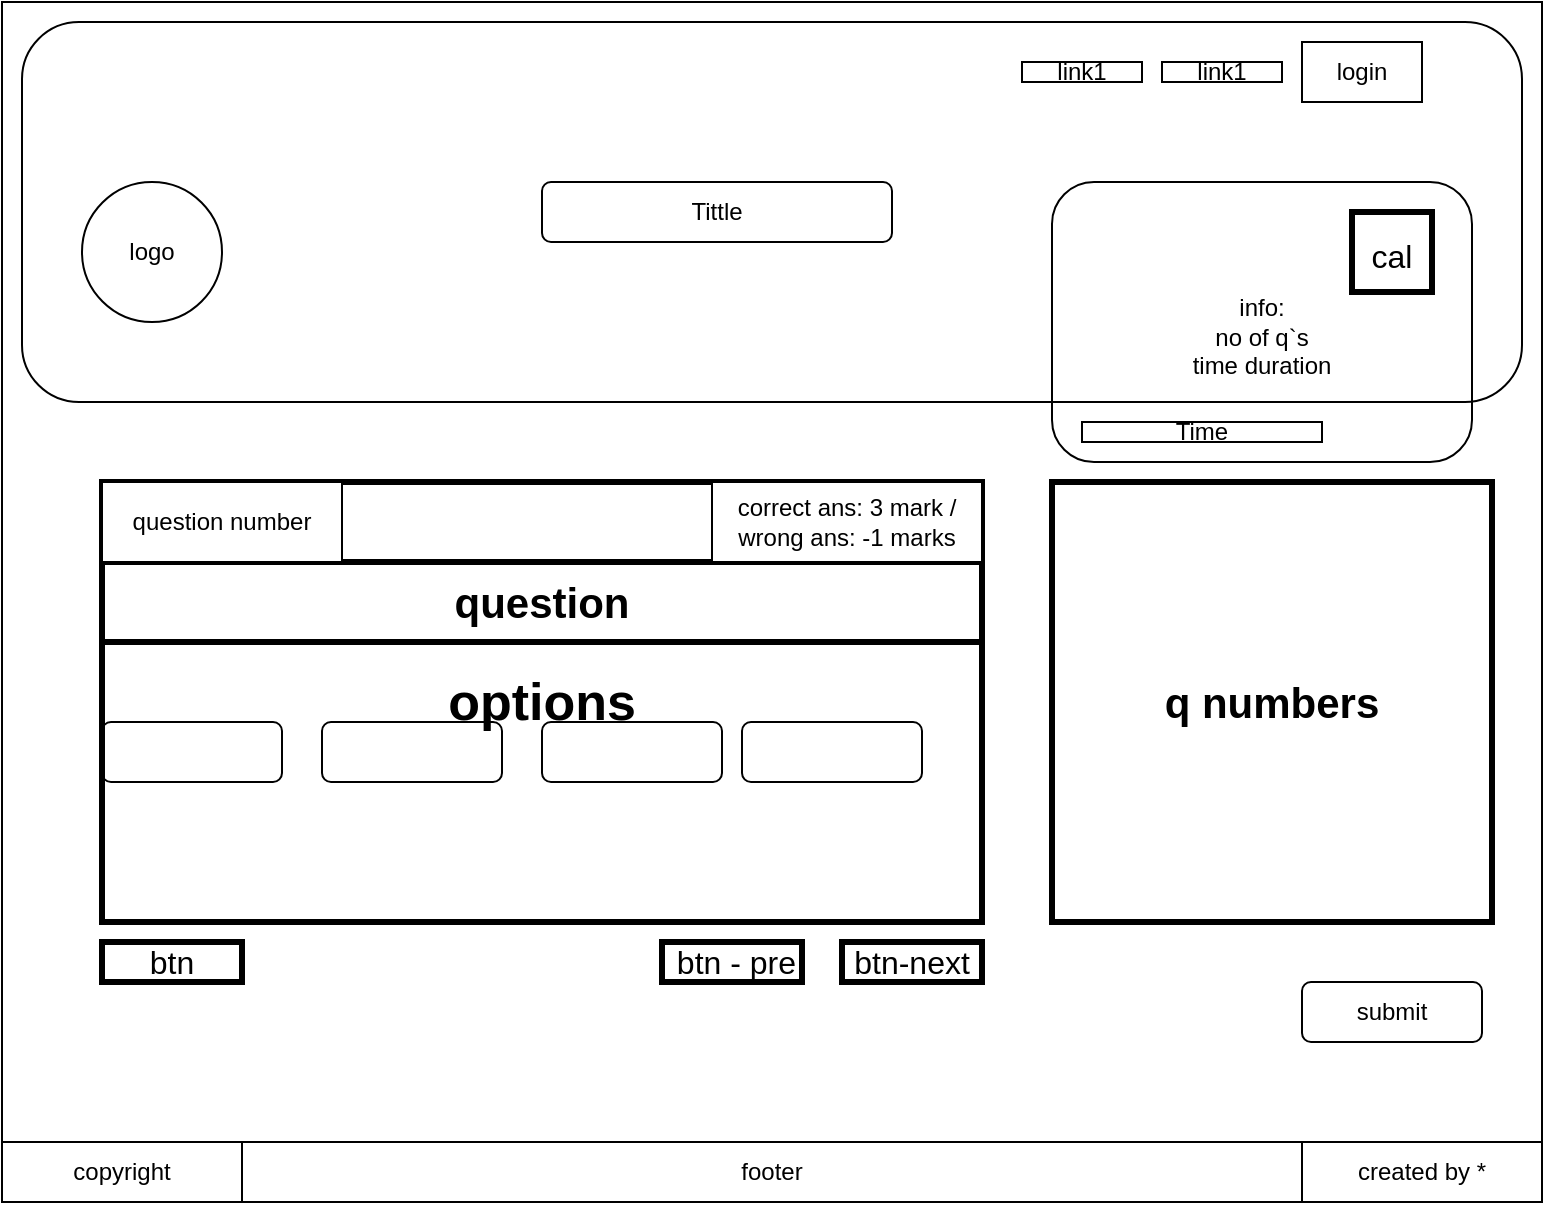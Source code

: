 <mxfile version="20.5.1" type="device"><diagram id="f9jq3hVtfMfRr4qDcsDd" name="Page-1"><mxGraphModel dx="948" dy="503" grid="1" gridSize="10" guides="1" tooltips="1" connect="1" arrows="1" fold="1" page="1" pageScale="1" pageWidth="850" pageHeight="1100" math="0" shadow="0"><root><mxCell id="0"/><mxCell id="1" parent="0"/><mxCell id="ZcPJAsaUPNFnKrEgVwJB-10" value="" style="shape=table;startSize=0;container=1;collapsible=0;childLayout=tableLayout;rounded=1;shadow=0;glass=0;" vertex="1" parent="1"><mxGeometry x="610" y="750" width="170" height="194" as="geometry"/></mxCell><mxCell id="ZcPJAsaUPNFnKrEgVwJB-11" value="" style="shape=tableRow;horizontal=0;startSize=0;swimlaneHead=0;swimlaneBody=0;top=0;left=0;bottom=0;right=0;collapsible=0;dropTarget=0;fillColor=none;points=[[0,0.5],[1,0.5]];portConstraint=eastwest;rounded=1;shadow=0;glass=0;" vertex="1" parent="ZcPJAsaUPNFnKrEgVwJB-10"><mxGeometry width="170" height="28" as="geometry"/></mxCell><mxCell id="ZcPJAsaUPNFnKrEgVwJB-12" value="" style="shape=partialRectangle;html=1;whiteSpace=wrap;connectable=0;overflow=hidden;fillColor=none;top=0;left=0;bottom=0;right=0;pointerEvents=1;rounded=1;shadow=0;glass=0;" vertex="1" parent="ZcPJAsaUPNFnKrEgVwJB-11"><mxGeometry width="26" height="28" as="geometry"><mxRectangle width="26" height="28" as="alternateBounds"/></mxGeometry></mxCell><mxCell id="ZcPJAsaUPNFnKrEgVwJB-13" value="" style="shape=partialRectangle;html=1;whiteSpace=wrap;connectable=0;overflow=hidden;fillColor=none;top=0;left=0;bottom=0;right=0;pointerEvents=1;rounded=1;shadow=0;glass=0;" vertex="1" parent="ZcPJAsaUPNFnKrEgVwJB-11"><mxGeometry x="26" width="20" height="28" as="geometry"><mxRectangle width="20" height="28" as="alternateBounds"/></mxGeometry></mxCell><mxCell id="ZcPJAsaUPNFnKrEgVwJB-14" value="" style="shape=partialRectangle;html=1;whiteSpace=wrap;connectable=0;overflow=hidden;fillColor=none;top=0;left=0;bottom=0;right=0;pointerEvents=1;rounded=1;shadow=0;glass=0;" vertex="1" parent="ZcPJAsaUPNFnKrEgVwJB-11"><mxGeometry x="46" width="37" height="28" as="geometry"><mxRectangle width="37" height="28" as="alternateBounds"/></mxGeometry></mxCell><mxCell id="ZcPJAsaUPNFnKrEgVwJB-15" value="" style="shape=partialRectangle;html=1;whiteSpace=wrap;connectable=0;overflow=hidden;fillColor=none;top=0;left=0;bottom=0;right=0;pointerEvents=1;rounded=1;shadow=0;glass=0;" vertex="1" parent="ZcPJAsaUPNFnKrEgVwJB-11"><mxGeometry x="83" width="20" height="28" as="geometry"><mxRectangle width="20" height="28" as="alternateBounds"/></mxGeometry></mxCell><mxCell id="ZcPJAsaUPNFnKrEgVwJB-16" value="" style="shape=partialRectangle;html=1;whiteSpace=wrap;connectable=0;overflow=hidden;fillColor=none;top=0;left=0;bottom=0;right=0;pointerEvents=1;rounded=1;shadow=0;glass=0;" vertex="1" parent="ZcPJAsaUPNFnKrEgVwJB-11"><mxGeometry x="103" width="26" height="28" as="geometry"><mxRectangle width="26" height="28" as="alternateBounds"/></mxGeometry></mxCell><mxCell id="ZcPJAsaUPNFnKrEgVwJB-17" value="" style="shape=partialRectangle;html=1;whiteSpace=wrap;connectable=0;overflow=hidden;fillColor=none;top=0;left=0;bottom=0;right=0;pointerEvents=1;rounded=1;shadow=0;glass=0;" vertex="1" parent="ZcPJAsaUPNFnKrEgVwJB-11"><mxGeometry x="129" width="41" height="28" as="geometry"><mxRectangle width="41" height="28" as="alternateBounds"/></mxGeometry></mxCell><mxCell id="ZcPJAsaUPNFnKrEgVwJB-18" value="" style="shape=tableRow;horizontal=0;startSize=0;swimlaneHead=0;swimlaneBody=0;top=0;left=0;bottom=0;right=0;collapsible=0;dropTarget=0;fillColor=none;points=[[0,0.5],[1,0.5]];portConstraint=eastwest;rounded=1;shadow=0;glass=0;" vertex="1" parent="ZcPJAsaUPNFnKrEgVwJB-10"><mxGeometry y="28" width="170" height="22" as="geometry"/></mxCell><mxCell id="ZcPJAsaUPNFnKrEgVwJB-19" value="" style="shape=partialRectangle;html=1;whiteSpace=wrap;connectable=0;overflow=hidden;fillColor=none;top=0;left=0;bottom=0;right=0;pointerEvents=1;rounded=1;shadow=0;glass=0;" vertex="1" parent="ZcPJAsaUPNFnKrEgVwJB-18"><mxGeometry width="26" height="22" as="geometry"><mxRectangle width="26" height="22" as="alternateBounds"/></mxGeometry></mxCell><mxCell id="ZcPJAsaUPNFnKrEgVwJB-20" value="" style="shape=partialRectangle;html=1;whiteSpace=wrap;connectable=0;overflow=hidden;fillColor=none;top=0;left=0;bottom=0;right=0;pointerEvents=1;rounded=1;shadow=0;glass=0;" vertex="1" parent="ZcPJAsaUPNFnKrEgVwJB-18"><mxGeometry x="26" width="20" height="22" as="geometry"><mxRectangle width="20" height="22" as="alternateBounds"/></mxGeometry></mxCell><mxCell id="ZcPJAsaUPNFnKrEgVwJB-21" value="" style="shape=partialRectangle;html=1;whiteSpace=wrap;connectable=0;overflow=hidden;fillColor=none;top=0;left=0;bottom=0;right=0;pointerEvents=1;rounded=1;shadow=0;glass=0;" vertex="1" parent="ZcPJAsaUPNFnKrEgVwJB-18"><mxGeometry x="46" width="37" height="22" as="geometry"><mxRectangle width="37" height="22" as="alternateBounds"/></mxGeometry></mxCell><mxCell id="ZcPJAsaUPNFnKrEgVwJB-22" value="" style="shape=partialRectangle;html=1;whiteSpace=wrap;connectable=0;overflow=hidden;fillColor=none;top=0;left=0;bottom=0;right=0;pointerEvents=1;rounded=1;shadow=0;glass=0;" vertex="1" parent="ZcPJAsaUPNFnKrEgVwJB-18"><mxGeometry x="83" width="20" height="22" as="geometry"><mxRectangle width="20" height="22" as="alternateBounds"/></mxGeometry></mxCell><mxCell id="ZcPJAsaUPNFnKrEgVwJB-23" value="" style="shape=partialRectangle;html=1;whiteSpace=wrap;connectable=0;overflow=hidden;fillColor=none;top=0;left=0;bottom=0;right=0;pointerEvents=1;rounded=1;shadow=0;glass=0;" vertex="1" parent="ZcPJAsaUPNFnKrEgVwJB-18"><mxGeometry x="103" width="26" height="22" as="geometry"><mxRectangle width="26" height="22" as="alternateBounds"/></mxGeometry></mxCell><mxCell id="ZcPJAsaUPNFnKrEgVwJB-24" value="" style="shape=partialRectangle;html=1;whiteSpace=wrap;connectable=0;overflow=hidden;fillColor=none;top=0;left=0;bottom=0;right=0;pointerEvents=1;rounded=1;shadow=0;glass=0;" vertex="1" parent="ZcPJAsaUPNFnKrEgVwJB-18"><mxGeometry x="129" width="41" height="22" as="geometry"><mxRectangle width="41" height="22" as="alternateBounds"/></mxGeometry></mxCell><mxCell id="ZcPJAsaUPNFnKrEgVwJB-25" value="" style="shape=tableRow;horizontal=0;startSize=0;swimlaneHead=0;swimlaneBody=0;top=0;left=0;bottom=0;right=0;collapsible=0;dropTarget=0;fillColor=none;points=[[0,0.5],[1,0.5]];portConstraint=eastwest;rounded=1;shadow=0;glass=0;" vertex="1" parent="ZcPJAsaUPNFnKrEgVwJB-10"><mxGeometry y="50" width="170" height="61" as="geometry"/></mxCell><mxCell id="ZcPJAsaUPNFnKrEgVwJB-26" value="" style="shape=partialRectangle;html=1;whiteSpace=wrap;connectable=0;overflow=hidden;fillColor=none;top=0;left=0;bottom=0;right=0;pointerEvents=1;rounded=1;shadow=0;glass=0;" vertex="1" parent="ZcPJAsaUPNFnKrEgVwJB-25"><mxGeometry width="26" height="61" as="geometry"><mxRectangle width="26" height="61" as="alternateBounds"/></mxGeometry></mxCell><mxCell id="ZcPJAsaUPNFnKrEgVwJB-27" value="" style="shape=partialRectangle;html=1;whiteSpace=wrap;connectable=0;overflow=hidden;fillColor=none;top=0;left=0;bottom=0;right=0;pointerEvents=1;rounded=1;shadow=0;glass=0;" vertex="1" parent="ZcPJAsaUPNFnKrEgVwJB-25"><mxGeometry x="26" width="20" height="61" as="geometry"><mxRectangle width="20" height="61" as="alternateBounds"/></mxGeometry></mxCell><mxCell id="ZcPJAsaUPNFnKrEgVwJB-28" value="" style="shape=partialRectangle;html=1;whiteSpace=wrap;connectable=0;overflow=hidden;fillColor=none;top=0;left=0;bottom=0;right=0;pointerEvents=1;rounded=1;shadow=0;glass=0;" vertex="1" parent="ZcPJAsaUPNFnKrEgVwJB-25"><mxGeometry x="46" width="37" height="61" as="geometry"><mxRectangle width="37" height="61" as="alternateBounds"/></mxGeometry></mxCell><mxCell id="ZcPJAsaUPNFnKrEgVwJB-29" value="" style="shape=partialRectangle;html=1;whiteSpace=wrap;connectable=0;overflow=hidden;fillColor=none;top=0;left=0;bottom=0;right=0;pointerEvents=1;rounded=1;shadow=0;glass=0;" vertex="1" parent="ZcPJAsaUPNFnKrEgVwJB-25"><mxGeometry x="83" width="20" height="61" as="geometry"><mxRectangle width="20" height="61" as="alternateBounds"/></mxGeometry></mxCell><mxCell id="ZcPJAsaUPNFnKrEgVwJB-30" value="" style="shape=partialRectangle;html=1;whiteSpace=wrap;connectable=0;overflow=hidden;fillColor=none;top=0;left=0;bottom=0;right=0;pointerEvents=1;rounded=1;shadow=0;glass=0;" vertex="1" parent="ZcPJAsaUPNFnKrEgVwJB-25"><mxGeometry x="103" width="26" height="61" as="geometry"><mxRectangle width="26" height="61" as="alternateBounds"/></mxGeometry></mxCell><mxCell id="ZcPJAsaUPNFnKrEgVwJB-31" value="" style="shape=partialRectangle;html=1;whiteSpace=wrap;connectable=0;overflow=hidden;fillColor=none;top=0;left=0;bottom=0;right=0;pointerEvents=1;rounded=1;shadow=0;glass=0;" vertex="1" parent="ZcPJAsaUPNFnKrEgVwJB-25"><mxGeometry x="129" width="41" height="61" as="geometry"><mxRectangle width="41" height="61" as="alternateBounds"/></mxGeometry></mxCell><mxCell id="ZcPJAsaUPNFnKrEgVwJB-32" value="" style="shape=tableRow;horizontal=0;startSize=0;swimlaneHead=0;swimlaneBody=0;top=0;left=0;bottom=0;right=0;collapsible=0;dropTarget=0;fillColor=none;points=[[0,0.5],[1,0.5]];portConstraint=eastwest;rounded=1;shadow=0;glass=0;" vertex="1" parent="ZcPJAsaUPNFnKrEgVwJB-10"><mxGeometry y="111" width="170" height="27" as="geometry"/></mxCell><mxCell id="ZcPJAsaUPNFnKrEgVwJB-33" value="" style="shape=partialRectangle;html=1;whiteSpace=wrap;connectable=0;overflow=hidden;fillColor=none;top=0;left=0;bottom=0;right=0;pointerEvents=1;rounded=1;shadow=0;glass=0;" vertex="1" parent="ZcPJAsaUPNFnKrEgVwJB-32"><mxGeometry width="26" height="27" as="geometry"><mxRectangle width="26" height="27" as="alternateBounds"/></mxGeometry></mxCell><mxCell id="ZcPJAsaUPNFnKrEgVwJB-34" value="" style="shape=partialRectangle;html=1;whiteSpace=wrap;connectable=0;overflow=hidden;fillColor=none;top=0;left=0;bottom=0;right=0;pointerEvents=1;rounded=1;shadow=0;glass=0;" vertex="1" parent="ZcPJAsaUPNFnKrEgVwJB-32"><mxGeometry x="26" width="20" height="27" as="geometry"><mxRectangle width="20" height="27" as="alternateBounds"/></mxGeometry></mxCell><mxCell id="ZcPJAsaUPNFnKrEgVwJB-35" value="" style="shape=partialRectangle;html=1;whiteSpace=wrap;connectable=0;overflow=hidden;fillColor=none;top=0;left=0;bottom=0;right=0;pointerEvents=1;rounded=1;shadow=0;glass=0;" vertex="1" parent="ZcPJAsaUPNFnKrEgVwJB-32"><mxGeometry x="46" width="37" height="27" as="geometry"><mxRectangle width="37" height="27" as="alternateBounds"/></mxGeometry></mxCell><mxCell id="ZcPJAsaUPNFnKrEgVwJB-36" value="" style="shape=partialRectangle;html=1;whiteSpace=wrap;connectable=0;overflow=hidden;fillColor=none;top=0;left=0;bottom=0;right=0;pointerEvents=1;rounded=1;shadow=0;glass=0;" vertex="1" parent="ZcPJAsaUPNFnKrEgVwJB-32"><mxGeometry x="83" width="20" height="27" as="geometry"><mxRectangle width="20" height="27" as="alternateBounds"/></mxGeometry></mxCell><mxCell id="ZcPJAsaUPNFnKrEgVwJB-37" value="" style="shape=partialRectangle;html=1;whiteSpace=wrap;connectable=0;overflow=hidden;fillColor=none;top=0;left=0;bottom=0;right=0;pointerEvents=1;rounded=1;shadow=0;glass=0;" vertex="1" parent="ZcPJAsaUPNFnKrEgVwJB-32"><mxGeometry x="103" width="26" height="27" as="geometry"><mxRectangle width="26" height="27" as="alternateBounds"/></mxGeometry></mxCell><mxCell id="ZcPJAsaUPNFnKrEgVwJB-38" value="" style="shape=partialRectangle;html=1;whiteSpace=wrap;connectable=0;overflow=hidden;fillColor=none;top=0;left=0;bottom=0;right=0;pointerEvents=1;rounded=1;shadow=0;glass=0;" vertex="1" parent="ZcPJAsaUPNFnKrEgVwJB-32"><mxGeometry x="129" width="41" height="27" as="geometry"><mxRectangle width="41" height="27" as="alternateBounds"/></mxGeometry></mxCell><mxCell id="ZcPJAsaUPNFnKrEgVwJB-39" value="" style="shape=tableRow;horizontal=0;startSize=0;swimlaneHead=0;swimlaneBody=0;top=0;left=0;bottom=0;right=0;collapsible=0;dropTarget=0;fillColor=none;points=[[0,0.5],[1,0.5]];portConstraint=eastwest;rounded=1;shadow=0;glass=0;" vertex="1" parent="ZcPJAsaUPNFnKrEgVwJB-10"><mxGeometry y="138" width="170" height="29" as="geometry"/></mxCell><mxCell id="ZcPJAsaUPNFnKrEgVwJB-40" value="" style="shape=partialRectangle;html=1;whiteSpace=wrap;connectable=0;overflow=hidden;fillColor=none;top=0;left=0;bottom=0;right=0;pointerEvents=1;rounded=1;shadow=0;glass=0;" vertex="1" parent="ZcPJAsaUPNFnKrEgVwJB-39"><mxGeometry width="26" height="29" as="geometry"><mxRectangle width="26" height="29" as="alternateBounds"/></mxGeometry></mxCell><mxCell id="ZcPJAsaUPNFnKrEgVwJB-41" value="" style="shape=partialRectangle;html=1;whiteSpace=wrap;connectable=0;overflow=hidden;fillColor=none;top=0;left=0;bottom=0;right=0;pointerEvents=1;rounded=1;shadow=0;glass=0;" vertex="1" parent="ZcPJAsaUPNFnKrEgVwJB-39"><mxGeometry x="26" width="20" height="29" as="geometry"><mxRectangle width="20" height="29" as="alternateBounds"/></mxGeometry></mxCell><mxCell id="ZcPJAsaUPNFnKrEgVwJB-42" value="" style="shape=partialRectangle;html=1;whiteSpace=wrap;connectable=0;overflow=hidden;fillColor=none;top=0;left=0;bottom=0;right=0;pointerEvents=1;rounded=1;shadow=0;glass=0;" vertex="1" parent="ZcPJAsaUPNFnKrEgVwJB-39"><mxGeometry x="46" width="37" height="29" as="geometry"><mxRectangle width="37" height="29" as="alternateBounds"/></mxGeometry></mxCell><mxCell id="ZcPJAsaUPNFnKrEgVwJB-43" value="" style="shape=partialRectangle;html=1;whiteSpace=wrap;connectable=0;overflow=hidden;fillColor=none;top=0;left=0;bottom=0;right=0;pointerEvents=1;rounded=1;shadow=0;glass=0;" vertex="1" parent="ZcPJAsaUPNFnKrEgVwJB-39"><mxGeometry x="83" width="20" height="29" as="geometry"><mxRectangle width="20" height="29" as="alternateBounds"/></mxGeometry></mxCell><mxCell id="ZcPJAsaUPNFnKrEgVwJB-44" value="" style="shape=partialRectangle;html=1;whiteSpace=wrap;connectable=0;overflow=hidden;fillColor=none;top=0;left=0;bottom=0;right=0;pointerEvents=1;rounded=1;shadow=0;glass=0;" vertex="1" parent="ZcPJAsaUPNFnKrEgVwJB-39"><mxGeometry x="103" width="26" height="29" as="geometry"><mxRectangle width="26" height="29" as="alternateBounds"/></mxGeometry></mxCell><mxCell id="ZcPJAsaUPNFnKrEgVwJB-45" value="" style="shape=partialRectangle;html=1;whiteSpace=wrap;connectable=0;overflow=hidden;fillColor=none;top=0;left=0;bottom=0;right=0;pointerEvents=1;rounded=1;shadow=0;glass=0;" vertex="1" parent="ZcPJAsaUPNFnKrEgVwJB-39"><mxGeometry x="129" width="41" height="29" as="geometry"><mxRectangle width="41" height="29" as="alternateBounds"/></mxGeometry></mxCell><mxCell id="ZcPJAsaUPNFnKrEgVwJB-46" value="" style="shape=tableRow;horizontal=0;startSize=0;swimlaneHead=0;swimlaneBody=0;top=0;left=0;bottom=0;right=0;collapsible=0;dropTarget=0;fillColor=none;points=[[0,0.5],[1,0.5]];portConstraint=eastwest;rounded=1;shadow=0;glass=0;" vertex="1" parent="ZcPJAsaUPNFnKrEgVwJB-10"><mxGeometry y="167" width="170" height="27" as="geometry"/></mxCell><mxCell id="ZcPJAsaUPNFnKrEgVwJB-47" value="" style="shape=partialRectangle;html=1;whiteSpace=wrap;connectable=0;overflow=hidden;fillColor=none;top=0;left=0;bottom=0;right=0;pointerEvents=1;rounded=1;shadow=0;glass=0;" vertex="1" parent="ZcPJAsaUPNFnKrEgVwJB-46"><mxGeometry width="26" height="27" as="geometry"><mxRectangle width="26" height="27" as="alternateBounds"/></mxGeometry></mxCell><mxCell id="ZcPJAsaUPNFnKrEgVwJB-48" value="" style="shape=partialRectangle;html=1;whiteSpace=wrap;connectable=0;overflow=hidden;fillColor=none;top=0;left=0;bottom=0;right=0;pointerEvents=1;rounded=1;shadow=0;glass=0;" vertex="1" parent="ZcPJAsaUPNFnKrEgVwJB-46"><mxGeometry x="26" width="20" height="27" as="geometry"><mxRectangle width="20" height="27" as="alternateBounds"/></mxGeometry></mxCell><mxCell id="ZcPJAsaUPNFnKrEgVwJB-49" value="" style="shape=partialRectangle;html=1;whiteSpace=wrap;connectable=0;overflow=hidden;fillColor=none;top=0;left=0;bottom=0;right=0;pointerEvents=1;rounded=1;shadow=0;glass=0;" vertex="1" parent="ZcPJAsaUPNFnKrEgVwJB-46"><mxGeometry x="46" width="37" height="27" as="geometry"><mxRectangle width="37" height="27" as="alternateBounds"/></mxGeometry></mxCell><mxCell id="ZcPJAsaUPNFnKrEgVwJB-50" value="" style="shape=partialRectangle;html=1;whiteSpace=wrap;connectable=0;overflow=hidden;fillColor=none;top=0;left=0;bottom=0;right=0;pointerEvents=1;rounded=1;shadow=0;glass=0;" vertex="1" parent="ZcPJAsaUPNFnKrEgVwJB-46"><mxGeometry x="83" width="20" height="27" as="geometry"><mxRectangle width="20" height="27" as="alternateBounds"/></mxGeometry></mxCell><mxCell id="ZcPJAsaUPNFnKrEgVwJB-51" value="" style="shape=partialRectangle;html=1;whiteSpace=wrap;connectable=0;overflow=hidden;fillColor=none;top=0;left=0;bottom=0;right=0;pointerEvents=1;rounded=1;shadow=0;glass=0;" vertex="1" parent="ZcPJAsaUPNFnKrEgVwJB-46"><mxGeometry x="103" width="26" height="27" as="geometry"><mxRectangle width="26" height="27" as="alternateBounds"/></mxGeometry></mxCell><mxCell id="ZcPJAsaUPNFnKrEgVwJB-52" value="" style="shape=partialRectangle;html=1;whiteSpace=wrap;connectable=0;overflow=hidden;fillColor=none;top=0;left=0;bottom=0;right=0;pointerEvents=1;rounded=1;shadow=0;glass=0;" vertex="1" parent="ZcPJAsaUPNFnKrEgVwJB-46"><mxGeometry x="129" width="41" height="27" as="geometry"><mxRectangle width="41" height="27" as="alternateBounds"/></mxGeometry></mxCell><mxCell id="b1jCgaMciDAanwEjsl3Y-3" value="q" style="rounded=0;whiteSpace=wrap;html=1;" parent="1" vertex="1"><mxGeometry x="50" y="490" width="770" height="600" as="geometry"/></mxCell><mxCell id="b1jCgaMciDAanwEjsl3Y-17" value="" style="rounded=1;whiteSpace=wrap;html=1;fillColor=default;fillStyle=auto;gradientColor=none;" parent="1" vertex="1"><mxGeometry x="60" y="500" width="750" height="190" as="geometry"/></mxCell><mxCell id="b1jCgaMciDAanwEjsl3Y-19" value="&lt;br&gt;info:&lt;br&gt;no of q`s&lt;br&gt;time duration" style="rounded=1;whiteSpace=wrap;html=1;fillStyle=auto;fillColor=none;gradientColor=none;shadow=0;glass=0;" parent="1" vertex="1"><mxGeometry x="575" y="580" width="210" height="140" as="geometry"/></mxCell><mxCell id="b1jCgaMciDAanwEjsl3Y-4" value="&lt;span style=&quot;font-size: 26px;&quot;&gt;&lt;b&gt;options&lt;/b&gt;&lt;/span&gt;" style="rounded=0;whiteSpace=wrap;html=1;strokeWidth=3;" parent="1" vertex="1"><mxGeometry x="100" y="730" width="440" height="220" as="geometry"/></mxCell><mxCell id="b1jCgaMciDAanwEjsl3Y-5" value="&lt;font style=&quot;font-size: 21px;&quot;&gt;&lt;b&gt;q numbers&lt;/b&gt;&lt;/font&gt;" style="whiteSpace=wrap;html=1;aspect=fixed;strokeWidth=3;rounded=0;" parent="1" vertex="1"><mxGeometry x="575" y="730" width="220" height="220" as="geometry"/></mxCell><mxCell id="b1jCgaMciDAanwEjsl3Y-8" value="&lt;font style=&quot;font-size: 16px;&quot;&gt;cal&lt;/font&gt;" style="whiteSpace=wrap;html=1;aspect=fixed;strokeWidth=3;fontSize=21;rounded=0;" parent="1" vertex="1"><mxGeometry x="725" y="595" width="40" height="40" as="geometry"/></mxCell><mxCell id="b1jCgaMciDAanwEjsl3Y-10" value="&amp;nbsp;btn - pre" style="rounded=0;whiteSpace=wrap;html=1;strokeWidth=3;fontSize=16;" parent="1" vertex="1"><mxGeometry x="380" y="960" width="70" height="20" as="geometry"/></mxCell><mxCell id="b1jCgaMciDAanwEjsl3Y-11" value="btn" style="rounded=0;whiteSpace=wrap;html=1;strokeWidth=3;fontSize=16;" parent="1" vertex="1"><mxGeometry x="100" y="960" width="70" height="20" as="geometry"/></mxCell><mxCell id="b1jCgaMciDAanwEjsl3Y-12" value="btn-next" style="rounded=0;whiteSpace=wrap;html=1;strokeWidth=3;fontSize=16;" parent="1" vertex="1"><mxGeometry x="470" y="960" width="70" height="20" as="geometry"/></mxCell><mxCell id="b1jCgaMciDAanwEjsl3Y-13" value="&lt;b&gt;&lt;font style=&quot;font-size: 21px;&quot;&gt;question&lt;/font&gt;&lt;/b&gt;" style="rounded=0;whiteSpace=wrap;html=1;strokeWidth=3;fontSize=16;" parent="1" vertex="1"><mxGeometry x="100" y="770" width="440" height="40" as="geometry"/></mxCell><mxCell id="b1jCgaMciDAanwEjsl3Y-7" value="logo" style="ellipse;whiteSpace=wrap;html=1;aspect=fixed;rounded=0;fillColor=none;gradientColor=none;" parent="1" vertex="1"><mxGeometry x="90" y="580" width="70" height="70" as="geometry"/></mxCell><mxCell id="b1jCgaMciDAanwEjsl3Y-20" value="link1" style="rounded=0;whiteSpace=wrap;html=1;fillStyle=auto;fillColor=none;gradientColor=none;" parent="1" vertex="1"><mxGeometry x="560" y="520" width="60" height="10" as="geometry"/></mxCell><mxCell id="b1jCgaMciDAanwEjsl3Y-21" value="login" style="rounded=0;whiteSpace=wrap;html=1;fillStyle=auto;fillColor=none;gradientColor=none;" parent="1" vertex="1"><mxGeometry x="700" y="510" width="60" height="30" as="geometry"/></mxCell><mxCell id="b1jCgaMciDAanwEjsl3Y-22" value="link1" style="rounded=0;whiteSpace=wrap;html=1;fillStyle=auto;fillColor=none;gradientColor=none;" parent="1" vertex="1"><mxGeometry x="630" y="520" width="60" height="10" as="geometry"/></mxCell><mxCell id="b1jCgaMciDAanwEjsl3Y-23" value="" style="rounded=1;whiteSpace=wrap;html=1;fillStyle=auto;fillColor=none;gradientColor=none;" parent="1" vertex="1"><mxGeometry x="100" y="850" width="90" height="30" as="geometry"/></mxCell><mxCell id="b1jCgaMciDAanwEjsl3Y-24" value="" style="rounded=1;whiteSpace=wrap;html=1;fillStyle=auto;fillColor=none;gradientColor=none;" parent="1" vertex="1"><mxGeometry x="320" y="850" width="90" height="30" as="geometry"/></mxCell><mxCell id="b1jCgaMciDAanwEjsl3Y-25" value="" style="rounded=1;whiteSpace=wrap;html=1;fillStyle=auto;fillColor=none;gradientColor=none;" parent="1" vertex="1"><mxGeometry x="210" y="850" width="90" height="30" as="geometry"/></mxCell><mxCell id="b1jCgaMciDAanwEjsl3Y-26" value="" style="rounded=1;whiteSpace=wrap;html=1;fillStyle=auto;fillColor=none;gradientColor=none;" parent="1" vertex="1"><mxGeometry x="420" y="850" width="90" height="30" as="geometry"/></mxCell><mxCell id="ZcPJAsaUPNFnKrEgVwJB-1" value="submit" style="rounded=1;whiteSpace=wrap;html=1;" vertex="1" parent="1"><mxGeometry x="700" y="980" width="90" height="30" as="geometry"/></mxCell><mxCell id="ZcPJAsaUPNFnKrEgVwJB-2" value="Tittle" style="rounded=1;whiteSpace=wrap;html=1;" vertex="1" parent="1"><mxGeometry x="320" y="580" width="175" height="30" as="geometry"/></mxCell><mxCell id="ZcPJAsaUPNFnKrEgVwJB-3" value="Time" style="rounded=0;whiteSpace=wrap;html=1;shadow=0;glass=0;" vertex="1" parent="1"><mxGeometry x="590" y="700" width="120" height="10" as="geometry"/></mxCell><mxCell id="ZcPJAsaUPNFnKrEgVwJB-5" value="footer" style="rounded=0;whiteSpace=wrap;html=1;shadow=0;glass=0;" vertex="1" parent="1"><mxGeometry x="50" y="1060" width="770" height="30" as="geometry"/></mxCell><mxCell id="ZcPJAsaUPNFnKrEgVwJB-6" value="created by *" style="rounded=0;whiteSpace=wrap;html=1;shadow=0;glass=0;" vertex="1" parent="1"><mxGeometry x="700" y="1060" width="120" height="30" as="geometry"/></mxCell><mxCell id="ZcPJAsaUPNFnKrEgVwJB-7" value="copyright" style="rounded=0;whiteSpace=wrap;html=1;shadow=0;glass=0;" vertex="1" parent="1"><mxGeometry x="50" y="1060" width="120" height="30" as="geometry"/></mxCell><mxCell id="ZcPJAsaUPNFnKrEgVwJB-8" value="correct ans: 3 mark / wrong ans: -1 marks" style="rounded=0;whiteSpace=wrap;html=1;shadow=0;glass=0;" vertex="1" parent="1"><mxGeometry x="405" y="730" width="135" height="40" as="geometry"/></mxCell><mxCell id="ZcPJAsaUPNFnKrEgVwJB-9" value="question number" style="rounded=0;whiteSpace=wrap;html=1;shadow=0;glass=0;" vertex="1" parent="1"><mxGeometry x="100" y="730" width="120" height="40" as="geometry"/></mxCell></root></mxGraphModel></diagram></mxfile>
